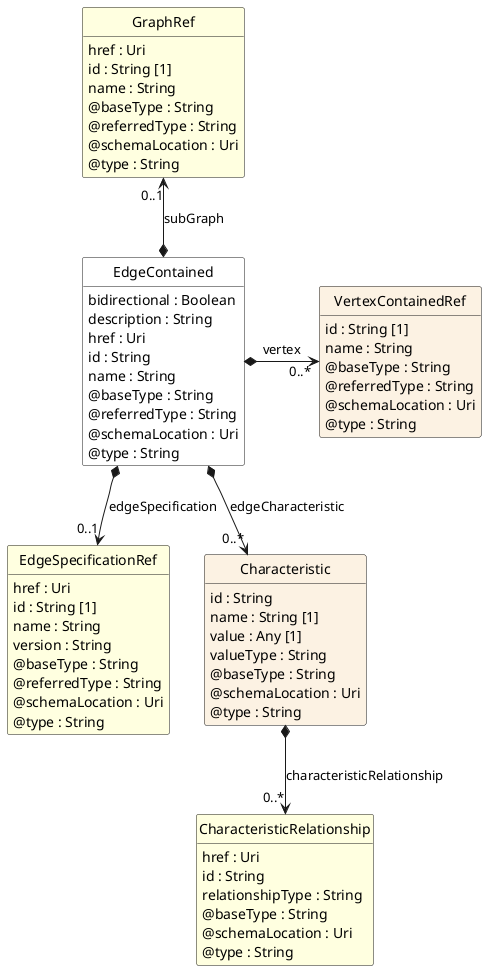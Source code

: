 @startuml
hide circle
hide methods
hide stereotype
show <<Enumeration>> stereotype
skinparam class {
   BackgroundColor<<Enumeration>> #E6F5F7
   BackgroundColor<<Ref>> #FFFFE0
   BackgroundColor<<Pivot>> #FFFFFFF
   BackgroundColor<<SimpleType>> #E2F0DA
   BackgroundColor #FCF2E3
}

class EdgeContained <<Pivot>> {
    bidirectional : Boolean
    description : String
    href : Uri
    id : String
    name : String
    @baseType : String
    @referredType : String
    @schemaLocation : Uri
    @type : String
}

class VertexContainedRef  {
    id : String [1]
    name : String
    @baseType : String
    @referredType : String
    @schemaLocation : Uri
    @type : String
}

class EdgeSpecificationRef  <<Ref>> {
    href : Uri
    id : String [1]
    name : String
    version : String
    @baseType : String
    @referredType : String
    @schemaLocation : Uri
    @type : String
}

class GraphRef  <<Ref>> {
    href : Uri
    id : String [1]
    name : String
    @baseType : String
    @referredType : String
    @schemaLocation : Uri
    @type : String
}

class Characteristic  {
    id : String
    name : String [1]
    value : Any [1]
    valueType : String
    @baseType : String
    @schemaLocation : Uri
    @type : String
}

class CharacteristicRelationship  <<Ref>> {
    href : Uri
    id : String
    relationshipType : String
    @baseType : String
    @schemaLocation : Uri
    @type : String
}

EdgeContained *-right-> "0..*" VertexContainedRef : vertex

GraphRef "0..1" <--* EdgeContained : subGraph

EdgeContained *-->  "0..1" EdgeSpecificationRef : edgeSpecification

EdgeContained *-->  "0..*" Characteristic : edgeCharacteristic

Characteristic *-->  "0..*" CharacteristicRelationship : characteristicRelationship

@enduml